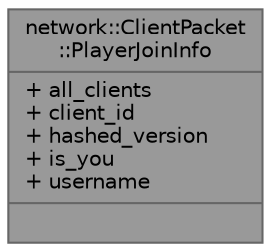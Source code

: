 digraph "network::ClientPacket::PlayerJoinInfo"
{
 // LATEX_PDF_SIZE
  bgcolor="transparent";
  edge [fontname=Helvetica,fontsize=10,labelfontname=Helvetica,labelfontsize=10];
  node [fontname=Helvetica,fontsize=10,shape=box,height=0.2,width=0.4];
  Node1 [shape=record,label="{network::ClientPacket\l::PlayerJoinInfo\n|+ all_clients\l+ client_id\l+ hashed_version\l+ is_you\l+ username\l|}",height=0.2,width=0.4,color="gray40", fillcolor="grey60", style="filled", fontcolor="black",tooltip=" "];
}
